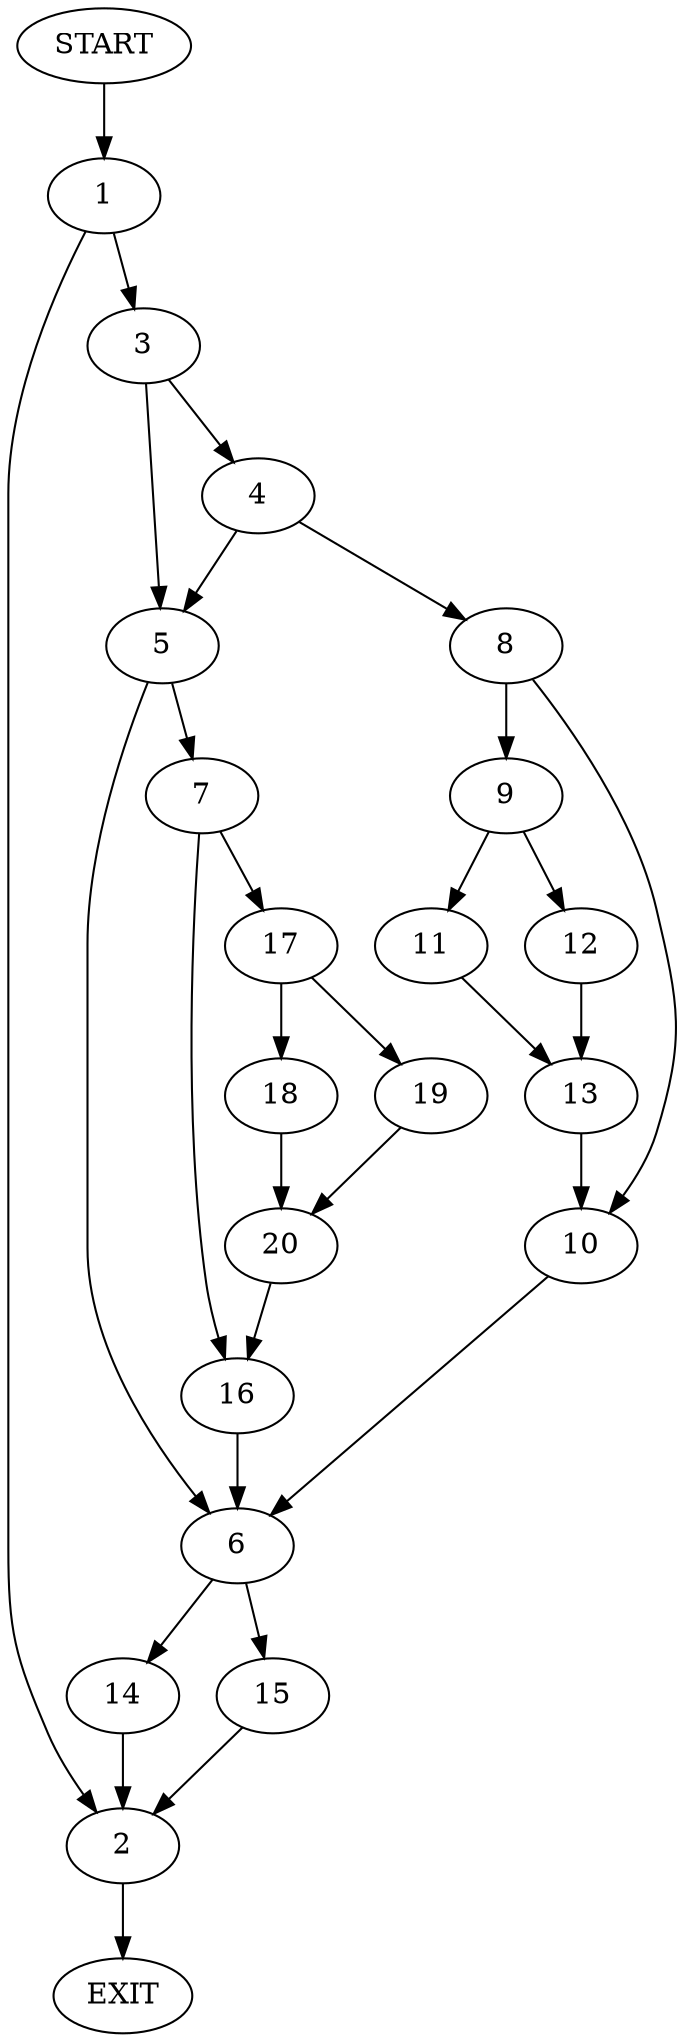 digraph {
0 [label="START"]
21 [label="EXIT"]
0 -> 1
1 -> 2
1 -> 3
2 -> 21
3 -> 4
3 -> 5
5 -> 6
5 -> 7
4 -> 5
4 -> 8
8 -> 9
8 -> 10
10 -> 6
9 -> 11
9 -> 12
12 -> 13
11 -> 13
13 -> 10
6 -> 14
6 -> 15
7 -> 16
7 -> 17
17 -> 18
17 -> 19
16 -> 6
19 -> 20
18 -> 20
20 -> 16
14 -> 2
15 -> 2
}
